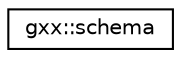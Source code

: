 digraph "Graphical Class Hierarchy"
{
  edge [fontname="Helvetica",fontsize="10",labelfontname="Helvetica",labelfontsize="10"];
  node [fontname="Helvetica",fontsize="10",shape=record];
  rankdir="LR";
  Node1 [label="gxx::schema",height=0.2,width=0.4,color="black", fillcolor="white", style="filled",URL="$classgxx_1_1schema.html"];
}
